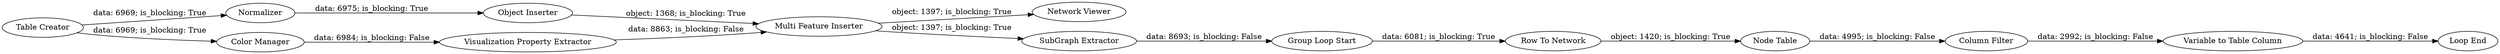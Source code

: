 digraph {
	"6120048405630945900_16" [label="Column Filter"]
	"6120048405630945900_3" [label="Network Viewer"]
	"6120048405630945900_7" [label=Normalizer]
	"6120048405630945900_14" [label="Variable to Table Column"]
	"6120048405630945900_15" [label="Group Loop Start"]
	"6120048405630945900_4" [label="Color Manager"]
	"6120048405630945900_9" [label="SubGraph Extractor"]
	"6120048405630945900_12" [label="Node Table"]
	"6120048405630945900_13" [label="Loop End"]
	"6120048405630945900_2" [label="Object Inserter"]
	"6120048405630945900_6" [label="Visualization Property Extractor"]
	"6120048405630945900_1" [label="Table Creator"]
	"6120048405630945900_5" [label="Multi Feature Inserter"]
	"6120048405630945900_11" [label="Row To Network"]
	"6120048405630945900_15" -> "6120048405630945900_11" [label="data: 6081; is_blocking: True"]
	"6120048405630945900_14" -> "6120048405630945900_13" [label="data: 4641; is_blocking: False"]
	"6120048405630945900_6" -> "6120048405630945900_5" [label="data: 8863; is_blocking: False"]
	"6120048405630945900_2" -> "6120048405630945900_5" [label="object: 1368; is_blocking: True"]
	"6120048405630945900_1" -> "6120048405630945900_7" [label="data: 6969; is_blocking: True"]
	"6120048405630945900_16" -> "6120048405630945900_14" [label="data: 2992; is_blocking: False"]
	"6120048405630945900_4" -> "6120048405630945900_6" [label="data: 6984; is_blocking: False"]
	"6120048405630945900_5" -> "6120048405630945900_9" [label="object: 1397; is_blocking: True"]
	"6120048405630945900_1" -> "6120048405630945900_4" [label="data: 6969; is_blocking: True"]
	"6120048405630945900_5" -> "6120048405630945900_3" [label="object: 1397; is_blocking: True"]
	"6120048405630945900_12" -> "6120048405630945900_16" [label="data: 4995; is_blocking: False"]
	"6120048405630945900_9" -> "6120048405630945900_15" [label="data: 8693; is_blocking: False"]
	"6120048405630945900_7" -> "6120048405630945900_2" [label="data: 6975; is_blocking: True"]
	"6120048405630945900_11" -> "6120048405630945900_12" [label="object: 1420; is_blocking: True"]
	rankdir=LR
}
